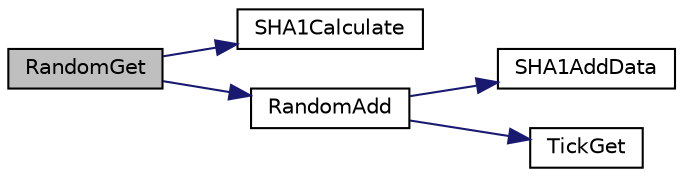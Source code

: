 digraph "RandomGet"
{
  edge [fontname="Helvetica",fontsize="10",labelfontname="Helvetica",labelfontsize="10"];
  node [fontname="Helvetica",fontsize="10",shape=record];
  rankdir="LR";
  Node1 [label="RandomGet",height=0.2,width=0.4,color="black", fillcolor="grey75", style="filled", fontcolor="black"];
  Node1 -> Node2 [color="midnightblue",fontsize="10",style="solid"];
  Node2 [label="SHA1Calculate",height=0.2,width=0.4,color="black", fillcolor="white", style="filled",URL="$_hashes_8h.html#a41b58c0665852fc24c04ac85772444d7"];
  Node1 -> Node3 [color="midnightblue",fontsize="10",style="solid"];
  Node3 [label="RandomAdd",height=0.2,width=0.4,color="black", fillcolor="white", style="filled",URL="$_random_8c.html#a833d3622a77155914967c59975cebbfe"];
  Node3 -> Node4 [color="midnightblue",fontsize="10",style="solid"];
  Node4 [label="SHA1AddData",height=0.2,width=0.4,color="black", fillcolor="white", style="filled",URL="$_hashes_8h.html#a4f86590ad03b2f8206e9350a94d68f9e"];
  Node3 -> Node5 [color="midnightblue",fontsize="10",style="solid"];
  Node5 [label="TickGet",height=0.2,width=0.4,color="black", fillcolor="white", style="filled",URL="$_tick_8h.html#a035d1d3f8afdca7abedf588ee1b20af0"];
}
